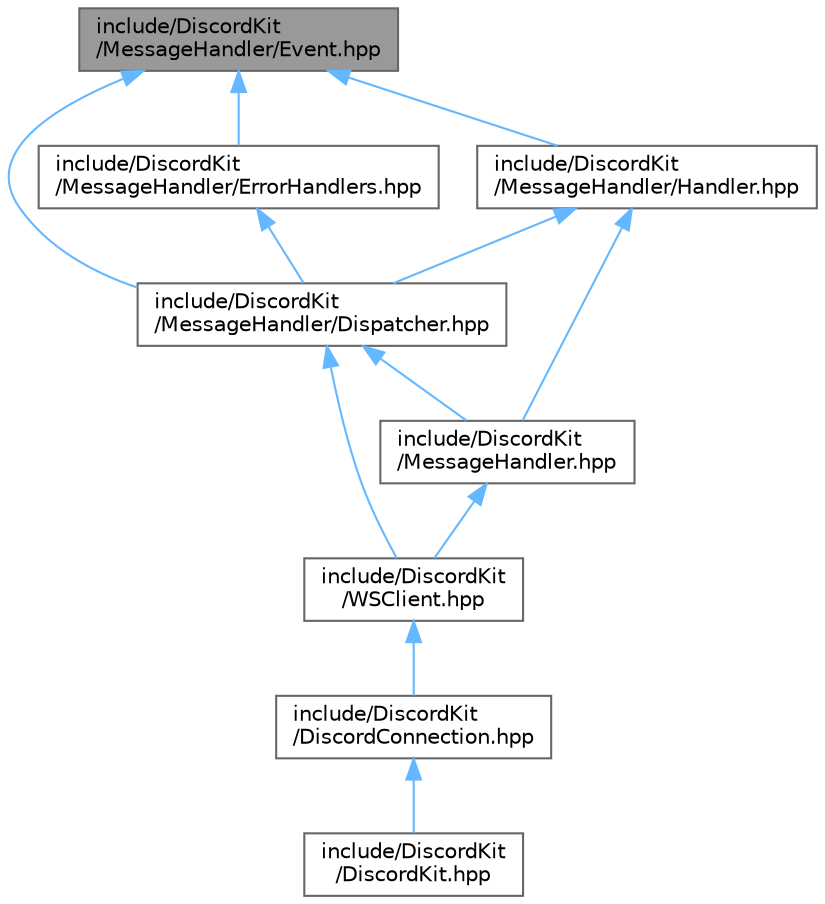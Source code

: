 digraph "include/DiscordKit/MessageHandler/Event.hpp"
{
 // LATEX_PDF_SIZE
  bgcolor="transparent";
  edge [fontname=Helvetica,fontsize=10,labelfontname=Helvetica,labelfontsize=10];
  node [fontname=Helvetica,fontsize=10,shape=box,height=0.2,width=0.4];
  Node1 [id="Node000001",label="include/DiscordKit\l/MessageHandler/Event.hpp",height=0.2,width=0.4,color="gray40", fillcolor="grey60", style="filled", fontcolor="black",tooltip=" "];
  Node1 -> Node2 [id="edge1_Node000001_Node000002",dir="back",color="steelblue1",style="solid",tooltip=" "];
  Node2 [id="Node000002",label="include/DiscordKit\l/MessageHandler/Dispatcher.hpp",height=0.2,width=0.4,color="grey40", fillcolor="white", style="filled",URL="$d6/db9/Dispatcher_8hpp.html",tooltip=" "];
  Node2 -> Node3 [id="edge2_Node000002_Node000003",dir="back",color="steelblue1",style="solid",tooltip=" "];
  Node3 [id="Node000003",label="include/DiscordKit\l/MessageHandler.hpp",height=0.2,width=0.4,color="grey40", fillcolor="white", style="filled",URL="$d8/d08/MessageHandler_8hpp.html",tooltip=" "];
  Node3 -> Node4 [id="edge3_Node000003_Node000004",dir="back",color="steelblue1",style="solid",tooltip=" "];
  Node4 [id="Node000004",label="include/DiscordKit\l/WSClient.hpp",height=0.2,width=0.4,color="grey40", fillcolor="white", style="filled",URL="$de/d0f/WSClient_8hpp.html",tooltip=" "];
  Node4 -> Node5 [id="edge4_Node000004_Node000005",dir="back",color="steelblue1",style="solid",tooltip=" "];
  Node5 [id="Node000005",label="include/DiscordKit\l/DiscordConnection.hpp",height=0.2,width=0.4,color="grey40", fillcolor="white", style="filled",URL="$da/d52/DiscordConnection_8hpp.html",tooltip=" "];
  Node5 -> Node6 [id="edge5_Node000005_Node000006",dir="back",color="steelblue1",style="solid",tooltip=" "];
  Node6 [id="Node000006",label="include/DiscordKit\l/DiscordKit.hpp",height=0.2,width=0.4,color="grey40", fillcolor="white", style="filled",URL="$df/dec/DiscordKit_8hpp.html",tooltip=" "];
  Node2 -> Node4 [id="edge6_Node000002_Node000004",dir="back",color="steelblue1",style="solid",tooltip=" "];
  Node1 -> Node7 [id="edge7_Node000001_Node000007",dir="back",color="steelblue1",style="solid",tooltip=" "];
  Node7 [id="Node000007",label="include/DiscordKit\l/MessageHandler/ErrorHandlers.hpp",height=0.2,width=0.4,color="grey40", fillcolor="white", style="filled",URL="$d5/de2/ErrorHandlers_8hpp.html",tooltip=" "];
  Node7 -> Node2 [id="edge8_Node000007_Node000002",dir="back",color="steelblue1",style="solid",tooltip=" "];
  Node1 -> Node8 [id="edge9_Node000001_Node000008",dir="back",color="steelblue1",style="solid",tooltip=" "];
  Node8 [id="Node000008",label="include/DiscordKit\l/MessageHandler/Handler.hpp",height=0.2,width=0.4,color="grey40", fillcolor="white", style="filled",URL="$da/ddd/Handler_8hpp.html",tooltip=" "];
  Node8 -> Node3 [id="edge10_Node000008_Node000003",dir="back",color="steelblue1",style="solid",tooltip=" "];
  Node8 -> Node2 [id="edge11_Node000008_Node000002",dir="back",color="steelblue1",style="solid",tooltip=" "];
}
